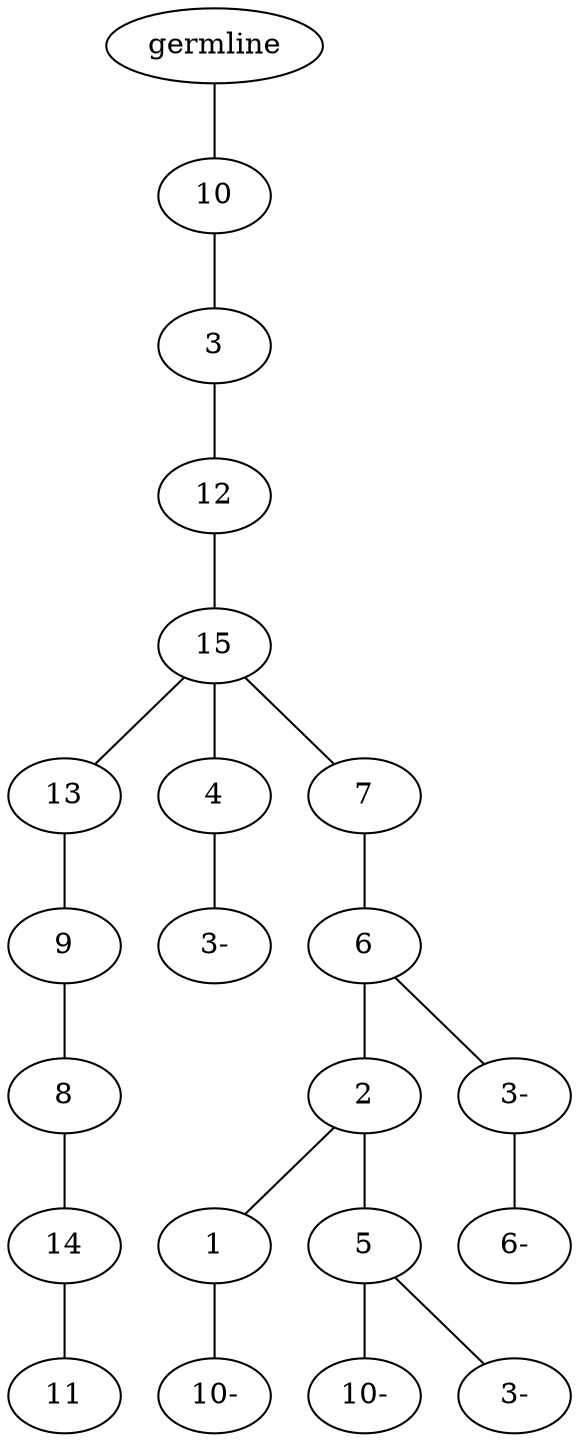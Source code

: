 graph tree {
    "140610044196512" [label="germline"];
    "140610044712704" [label="10"];
    "140610044714576" [label="3"];
    "140610044754384" [label="12"];
    "140610044755920" [label="15"];
    "140610044752128" [label="13"];
    "140610044754912" [label="9"];
    "140610044754096" [label="8"];
    "140610044753280" [label="14"];
    "140610044755872" [label="11"];
    "140610044755296" [label="4"];
    "140610044752608" [label="3-"];
    "140610044753856" [label="7"];
    "140610044753760" [label="6"];
    "140610052200576" [label="2"];
    "140610044753232" [label="1"];
    "140610044753328" [label="10-"];
    "140610052200144" [label="5"];
    "140610052201056" [label="10-"];
    "140610052201344" [label="3-"];
    "140610052200912" [label="3-"];
    "140610052199280" [label="6-"];
    "140610044196512" -- "140610044712704";
    "140610044712704" -- "140610044714576";
    "140610044714576" -- "140610044754384";
    "140610044754384" -- "140610044755920";
    "140610044755920" -- "140610044752128";
    "140610044755920" -- "140610044755296";
    "140610044755920" -- "140610044753856";
    "140610044752128" -- "140610044754912";
    "140610044754912" -- "140610044754096";
    "140610044754096" -- "140610044753280";
    "140610044753280" -- "140610044755872";
    "140610044755296" -- "140610044752608";
    "140610044753856" -- "140610044753760";
    "140610044753760" -- "140610052200576";
    "140610044753760" -- "140610052200912";
    "140610052200576" -- "140610044753232";
    "140610052200576" -- "140610052200144";
    "140610044753232" -- "140610044753328";
    "140610052200144" -- "140610052201056";
    "140610052200144" -- "140610052201344";
    "140610052200912" -- "140610052199280";
}
